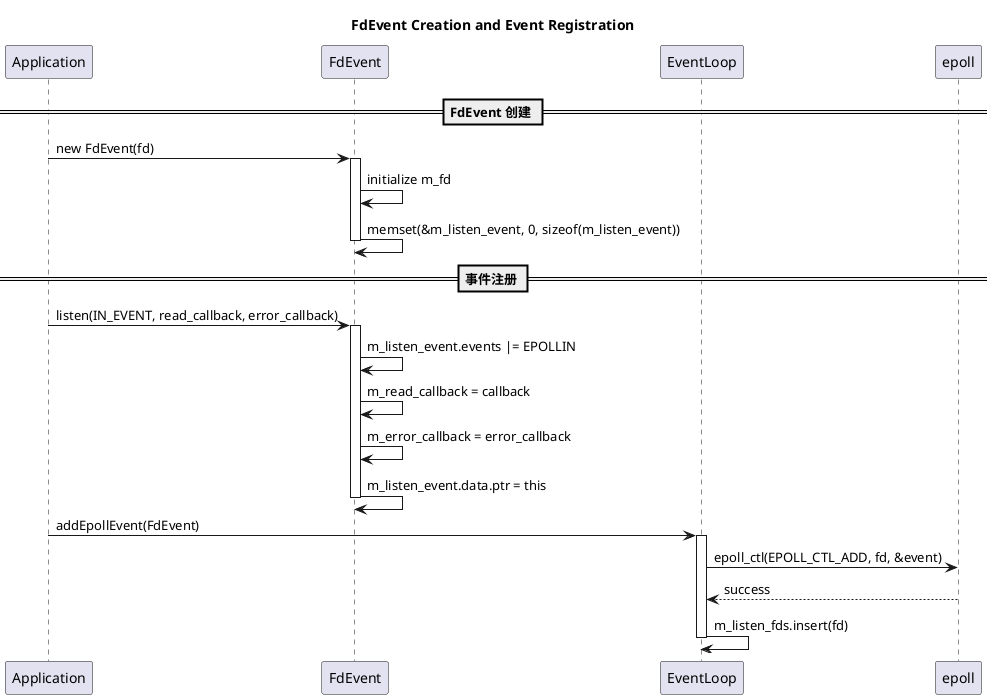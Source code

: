 @startuml
title FdEvent Creation and Event Registration

participant "Application" as App
participant "FdEvent" as FDE
participant "EventLoop" as EL
participant "epoll" as EPOLL

== FdEvent 创建 ==
App -> FDE : new FdEvent(fd)
activate FDE
    FDE -> FDE : initialize m_fd
    FDE -> FDE : memset(&m_listen_event, 0, sizeof(m_listen_event))
deactivate FDE

== 事件注册 ==
App -> FDE : listen(IN_EVENT, read_callback, error_callback)
activate FDE
    FDE -> FDE : m_listen_event.events |= EPOLLIN
    FDE -> FDE : m_read_callback = callback
    FDE -> FDE : m_error_callback = error_callback
    FDE -> FDE : m_listen_event.data.ptr = this
deactivate FDE

App -> EL : addEpollEvent(FdEvent)
activate EL
    EL -> EPOLL : epoll_ctl(EPOLL_CTL_ADD, fd, &event)
    EPOLL --> EL : success
    EL -> EL : m_listen_fds.insert(fd)
deactivate EL
@enduml